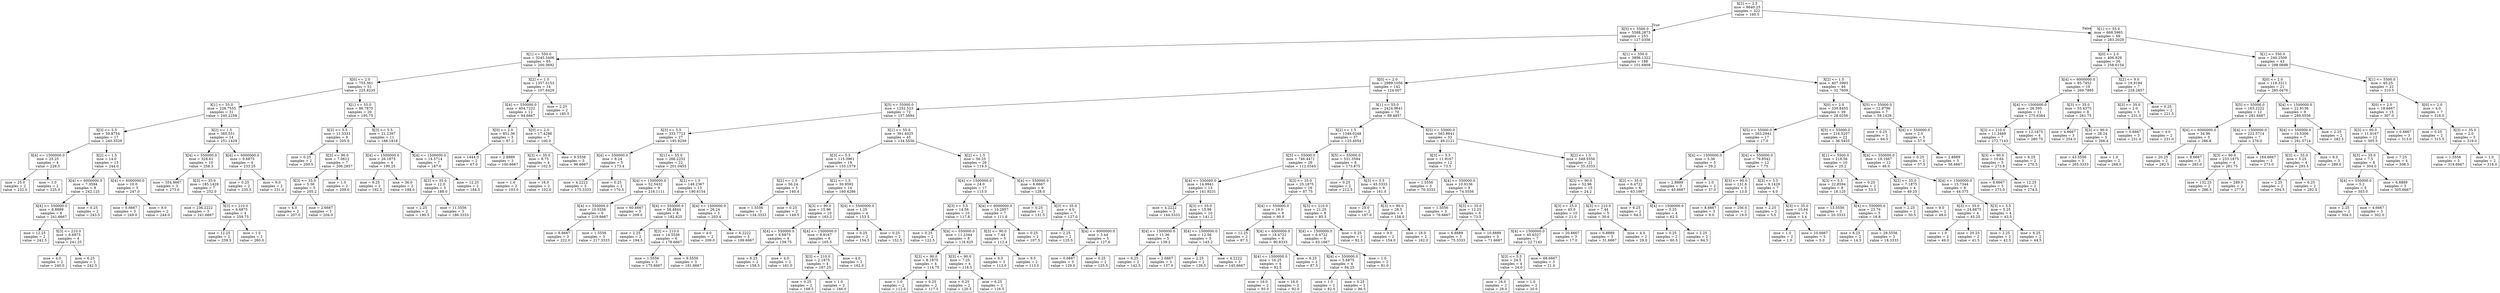 digraph Tree {
node [shape=box] ;
0 [label="X[2] <= 2.5\nmse = 8640.25\nsamples = 322\nvalue = 160.5"] ;
1 [label="X[5] <= 5500.0\nmse = 5588.2873\nsamples = 253\nvalue = 127.0356"] ;
0 -> 1 [labeldistance=2.5, labelangle=45, headlabel="True"] ;
2 [label="X[1] <= 550.0\nmse = 3245.3406\nsamples = 65\nvalue = 200.3692"] ;
1 -> 2 ;
3 [label="X[0] <= 2.0\nmse = 755.361\nsamples = 51\nvalue = 225.8235"] ;
2 -> 3 ;
4 [label="X[1] <= 55.0\nmse = 226.7555\nsamples = 31\nvalue = 245.2258"] ;
3 -> 4 ;
5 [label="X[3] <= 5.5\nmse = 59.8754\nsamples = 17\nvalue = 240.3529"] ;
4 -> 5 ;
6 [label="X[4] <= 1500000.0\nmse = 25.25\nsamples = 4\nvalue = 228.5"] ;
5 -> 6 ;
7 [label="mse = 25.0\nsamples = 2\nvalue = 232.0"] ;
6 -> 7 ;
8 [label="mse = 1.0\nsamples = 2\nvalue = 225.0"] ;
6 -> 8 ;
9 [label="X[2] <= 1.5\nmse = 14.0\nsamples = 13\nvalue = 244.0"] ;
5 -> 9 ;
10 [label="X[4] <= 6000000.0\nmse = 7.3594\nsamples = 8\nvalue = 242.125"] ;
9 -> 10 ;
11 [label="X[4] <= 550000.0\nmse = 8.8889\nsamples = 6\nvalue = 241.6667"] ;
10 -> 11 ;
12 [label="mse = 12.25\nsamples = 2\nvalue = 242.5"] ;
11 -> 12 ;
13 [label="X[3] <= 210.0\nmse = 6.6875\nsamples = 4\nvalue = 241.25"] ;
11 -> 13 ;
14 [label="mse = 4.0\nsamples = 2\nvalue = 240.0"] ;
13 -> 14 ;
15 [label="mse = 6.25\nsamples = 2\nvalue = 242.5"] ;
13 -> 15 ;
16 [label="mse = 0.25\nsamples = 2\nvalue = 243.5"] ;
10 -> 16 ;
17 [label="X[4] <= 6000000.0\nmse = 10.0\nsamples = 5\nvalue = 247.0"] ;
9 -> 17 ;
18 [label="mse = 0.6667\nsamples = 3\nvalue = 249.0"] ;
17 -> 18 ;
19 [label="mse = 9.0\nsamples = 2\nvalue = 244.0"] ;
17 -> 19 ;
20 [label="X[2] <= 1.5\nmse = 365.551\nsamples = 14\nvalue = 251.1429"] ;
4 -> 20 ;
21 [label="X[4] <= 550000.0\nmse = 328.61\nsamples = 10\nvalue = 258.3"] ;
20 -> 21 ;
22 [label="mse = 354.6667\nsamples = 3\nvalue = 273.0"] ;
21 -> 22 ;
23 [label="X[3] <= 35.0\nmse = 185.1429\nsamples = 7\nvalue = 252.0"] ;
21 -> 23 ;
24 [label="mse = 236.2222\nsamples = 3\nvalue = 241.6667"] ;
23 -> 24 ;
25 [label="X[3] <= 210.0\nmse = 6.6875\nsamples = 4\nvalue = 259.75"] ;
23 -> 25 ;
26 [label="mse = 12.25\nsamples = 2\nvalue = 259.5"] ;
25 -> 26 ;
27 [label="mse = 1.0\nsamples = 2\nvalue = 260.0"] ;
25 -> 27 ;
28 [label="X[4] <= 6000000.0\nmse = 9.6875\nsamples = 4\nvalue = 233.25"] ;
20 -> 28 ;
29 [label="mse = 0.25\nsamples = 2\nvalue = 235.5"] ;
28 -> 29 ;
30 [label="mse = 9.0\nsamples = 2\nvalue = 231.0"] ;
28 -> 30 ;
31 [label="X[1] <= 55.0\nmse = 86.7875\nsamples = 20\nvalue = 195.75"] ;
3 -> 31 ;
32 [label="X[3] <= 5.5\nmse = 11.3333\nsamples = 9\nvalue = 205.0"] ;
31 -> 32 ;
33 [label="mse = 0.25\nsamples = 2\nvalue = 200.5"] ;
32 -> 33 ;
34 [label="X[3] <= 90.0\nmse = 7.0612\nsamples = 7\nvalue = 206.2857"] ;
32 -> 34 ;
35 [label="X[3] <= 35.0\nmse = 5.36\nsamples = 5\nvalue = 205.2"] ;
34 -> 35 ;
36 [label="mse = 4.0\nsamples = 2\nvalue = 207.0"] ;
35 -> 36 ;
37 [label="mse = 2.6667\nsamples = 3\nvalue = 204.0"] ;
35 -> 37 ;
38 [label="mse = 1.0\nsamples = 2\nvalue = 209.0"] ;
34 -> 38 ;
39 [label="X[3] <= 5.5\nmse = 21.2397\nsamples = 11\nvalue = 188.1818"] ;
31 -> 39 ;
40 [label="X[4] <= 1500000.0\nmse = 26.1875\nsamples = 4\nvalue = 190.25"] ;
39 -> 40 ;
41 [label="mse = 6.25\nsamples = 2\nvalue = 192.5"] ;
40 -> 41 ;
42 [label="mse = 36.0\nsamples = 2\nvalue = 188.0"] ;
40 -> 42 ;
43 [label="X[4] <= 1500000.0\nmse = 14.5714\nsamples = 7\nvalue = 187.0"] ;
39 -> 43 ;
44 [label="X[3] <= 35.0\nmse = 12.0\nsamples = 5\nvalue = 188.0"] ;
43 -> 44 ;
45 [label="mse = 2.25\nsamples = 2\nvalue = 190.5"] ;
44 -> 45 ;
46 [label="mse = 11.5556\nsamples = 3\nvalue = 186.3333"] ;
44 -> 46 ;
47 [label="mse = 12.25\nsamples = 2\nvalue = 184.5"] ;
43 -> 47 ;
48 [label="X[2] <= 1.5\nmse = 1357.5153\nsamples = 14\nvalue = 107.6429"] ;
2 -> 48 ;
49 [label="X[4] <= 550000.0\nmse = 404.7222\nsamples = 12\nvalue = 94.6667"] ;
48 -> 49 ;
50 [label="X[0] <= 2.0\nmse = 851.36\nsamples = 5\nvalue = 87.2"] ;
49 -> 50 ;
51 [label="mse = 1444.0\nsamples = 2\nvalue = 67.0"] ;
50 -> 51 ;
52 [label="mse = 2.8889\nsamples = 3\nvalue = 100.6667"] ;
50 -> 52 ;
53 [label="X[0] <= 2.0\nmse = 17.4286\nsamples = 7\nvalue = 100.0"] ;
49 -> 53 ;
54 [label="X[3] <= 35.0\nmse = 8.75\nsamples = 4\nvalue = 102.5"] ;
53 -> 54 ;
55 [label="mse = 1.0\nsamples = 2\nvalue = 103.0"] ;
54 -> 55 ;
56 [label="mse = 16.0\nsamples = 2\nvalue = 102.0"] ;
54 -> 56 ;
57 [label="mse = 9.5556\nsamples = 3\nvalue = 96.6667"] ;
53 -> 57 ;
58 [label="mse = 2.25\nsamples = 2\nvalue = 185.5"] ;
48 -> 58 ;
59 [label="X[1] <= 550.0\nmse = 3896.1322\nsamples = 188\nvalue = 101.6809"] ;
1 -> 59 ;
60 [label="X[0] <= 2.0\nmse = 2989.1056\nsamples = 142\nvalue = 124.007"] ;
59 -> 60 ;
61 [label="X[5] <= 55000.0\nmse = 1252.523\nsamples = 72\nvalue = 157.5694"] ;
60 -> 61 ;
62 [label="X[3] <= 5.5\nmse = 333.7723\nsamples = 27\nvalue = 195.9259"] ;
61 -> 62 ;
63 [label="X[4] <= 550000.0\nmse = 8.24\nsamples = 5\nvalue = 173.4"] ;
62 -> 63 ;
64 [label="mse = 4.2222\nsamples = 3\nvalue = 175.3333"] ;
63 -> 64 ;
65 [label="mse = 0.25\nsamples = 2\nvalue = 170.5"] ;
63 -> 65 ;
66 [label="X[1] <= 55.0\nmse = 266.2252\nsamples = 22\nvalue = 201.0455"] ;
62 -> 66 ;
67 [label="X[4] <= 1500000.0\nmse = 52.5432\nsamples = 9\nvalue = 216.1111"] ;
66 -> 67 ;
68 [label="X[4] <= 550000.0\nmse = 10.5556\nsamples = 6\nvalue = 219.6667"] ;
67 -> 68 ;
69 [label="mse = 8.6667\nsamples = 3\nvalue = 222.0"] ;
68 -> 69 ;
70 [label="mse = 1.5556\nsamples = 3\nvalue = 217.3333"] ;
68 -> 70 ;
71 [label="mse = 60.6667\nsamples = 3\nvalue = 209.0"] ;
67 -> 71 ;
72 [label="X[2] <= 1.5\nmse = 148.2367\nsamples = 13\nvalue = 190.6154"] ;
66 -> 72 ;
73 [label="X[4] <= 550000.0\nmse = 58.4844\nsamples = 8\nvalue = 182.625"] ;
72 -> 73 ;
74 [label="mse = 2.25\nsamples = 2\nvalue = 194.5"] ;
73 -> 74 ;
75 [label="X[3] <= 210.0\nmse = 14.5556\nsamples = 6\nvalue = 178.6667"] ;
73 -> 75 ;
76 [label="mse = 1.5556\nsamples = 3\nvalue = 175.6667"] ;
75 -> 76 ;
77 [label="mse = 9.5556\nsamples = 3\nvalue = 181.6667"] ;
75 -> 77 ;
78 [label="X[4] <= 1500000.0\nmse = 26.24\nsamples = 5\nvalue = 203.4"] ;
72 -> 78 ;
79 [label="mse = 4.0\nsamples = 2\nvalue = 209.0"] ;
78 -> 79 ;
80 [label="mse = 6.2222\nsamples = 3\nvalue = 199.6667"] ;
78 -> 80 ;
81 [label="X[1] <= 55.0\nmse = 391.4025\nsamples = 45\nvalue = 134.5556"] ;
61 -> 81 ;
82 [label="X[3] <= 5.5\nmse = 115.3961\nsamples = 19\nvalue = 155.1579"] ;
81 -> 82 ;
83 [label="X[2] <= 1.5\nmse = 56.24\nsamples = 5\nvalue = 140.4"] ;
82 -> 83 ;
84 [label="mse = 1.5556\nsamples = 3\nvalue = 134.3333"] ;
83 -> 84 ;
85 [label="mse = 0.25\nsamples = 2\nvalue = 149.5"] ;
83 -> 85 ;
86 [label="X[2] <= 1.5\nmse = 30.9592\nsamples = 14\nvalue = 160.4286"] ;
82 -> 86 ;
87 [label="X[3] <= 90.0\nmse = 15.96\nsamples = 10\nvalue = 163.2"] ;
86 -> 87 ;
88 [label="X[4] <= 550000.0\nmse = 6.6875\nsamples = 4\nvalue = 159.75"] ;
87 -> 88 ;
89 [label="mse = 6.25\nsamples = 2\nvalue = 158.5"] ;
88 -> 89 ;
90 [label="mse = 4.0\nsamples = 2\nvalue = 161.0"] ;
88 -> 90 ;
91 [label="X[4] <= 1500000.0\nmse = 8.9167\nsamples = 6\nvalue = 165.5"] ;
87 -> 91 ;
92 [label="X[3] <= 210.0\nmse = 2.1875\nsamples = 4\nvalue = 167.25"] ;
91 -> 92 ;
93 [label="mse = 0.25\nsamples = 2\nvalue = 168.5"] ;
92 -> 93 ;
94 [label="mse = 1.0\nsamples = 2\nvalue = 166.0"] ;
92 -> 94 ;
95 [label="mse = 4.0\nsamples = 2\nvalue = 162.0"] ;
91 -> 95 ;
96 [label="X[4] <= 5500000.0\nmse = 1.25\nsamples = 4\nvalue = 153.5"] ;
86 -> 96 ;
97 [label="mse = 0.25\nsamples = 2\nvalue = 154.5"] ;
96 -> 97 ;
98 [label="mse = 0.25\nsamples = 2\nvalue = 152.5"] ;
96 -> 98 ;
99 [label="X[2] <= 1.5\nmse = 56.25\nsamples = 26\nvalue = 119.5"] ;
81 -> 99 ;
100 [label="X[4] <= 1500000.0\nmse = 24.0\nsamples = 17\nvalue = 115.0"] ;
99 -> 100 ;
101 [label="X[3] <= 5.5\nmse = 14.56\nsamples = 10\nvalue = 117.8"] ;
100 -> 101 ;
102 [label="mse = 0.25\nsamples = 2\nvalue = 122.5"] ;
101 -> 102 ;
103 [label="X[4] <= 550000.0\nmse = 11.2344\nsamples = 8\nvalue = 116.625"] ;
101 -> 103 ;
104 [label="X[3] <= 90.0\nmse = 8.1875\nsamples = 4\nvalue = 114.75"] ;
103 -> 104 ;
105 [label="mse = 1.0\nsamples = 2\nvalue = 112.0"] ;
104 -> 105 ;
106 [label="mse = 0.25\nsamples = 2\nvalue = 117.5"] ;
104 -> 106 ;
107 [label="X[3] <= 90.0\nmse = 7.25\nsamples = 4\nvalue = 118.5"] ;
103 -> 107 ;
108 [label="mse = 0.25\nsamples = 2\nvalue = 120.5"] ;
107 -> 108 ;
109 [label="mse = 6.25\nsamples = 2\nvalue = 116.5"] ;
107 -> 109 ;
110 [label="X[4] <= 6000000.0\nmse = 10.2857\nsamples = 7\nvalue = 111.0"] ;
100 -> 110 ;
111 [label="X[3] <= 90.0\nmse = 7.44\nsamples = 5\nvalue = 112.4"] ;
110 -> 111 ;
112 [label="mse = 6.0\nsamples = 3\nvalue = 112.0"] ;
111 -> 112 ;
113 [label="mse = 9.0\nsamples = 2\nvalue = 113.0"] ;
111 -> 113 ;
114 [label="mse = 0.25\nsamples = 2\nvalue = 107.5"] ;
110 -> 114 ;
115 [label="X[4] <= 550000.0\nmse = 6.6667\nsamples = 9\nvalue = 128.0"] ;
99 -> 115 ;
116 [label="mse = 0.25\nsamples = 2\nvalue = 131.5"] ;
115 -> 116 ;
117 [label="X[3] <= 35.0\nmse = 4.0\nsamples = 7\nvalue = 127.0"] ;
115 -> 117 ;
118 [label="mse = 2.25\nsamples = 2\nvalue = 125.5"] ;
117 -> 118 ;
119 [label="X[4] <= 6000000.0\nmse = 3.44\nsamples = 5\nvalue = 127.6"] ;
117 -> 119 ;
120 [label="mse = 0.6667\nsamples = 3\nvalue = 129.0"] ;
119 -> 120 ;
121 [label="mse = 0.25\nsamples = 2\nvalue = 125.5"] ;
119 -> 121 ;
122 [label="X[1] <= 55.0\nmse = 2424.9641\nsamples = 70\nvalue = 89.4857"] ;
60 -> 122 ;
123 [label="X[2] <= 1.5\nmse = 1348.0248\nsamples = 37\nvalue = 125.4054"] ;
122 -> 123 ;
124 [label="X[5] <= 55000.0\nmse = 746.4471\nsamples = 29\nvalue = 112.0345"] ;
123 -> 124 ;
125 [label="X[4] <= 550000.0\nmse = 14.9941\nsamples = 13\nvalue = 141.9231"] ;
124 -> 125 ;
126 [label="mse = 4.2222\nsamples = 3\nvalue = 144.3333"] ;
125 -> 126 ;
127 [label="X[3] <= 35.0\nmse = 15.96\nsamples = 10\nvalue = 141.2"] ;
125 -> 127 ;
128 [label="X[4] <= 1500000.0\nmse = 11.36\nsamples = 5\nvalue = 139.2"] ;
127 -> 128 ;
129 [label="mse = 6.25\nsamples = 2\nvalue = 142.5"] ;
128 -> 129 ;
130 [label="mse = 2.6667\nsamples = 3\nvalue = 137.0"] ;
128 -> 130 ;
131 [label="X[4] <= 1500000.0\nmse = 12.56\nsamples = 5\nvalue = 143.2"] ;
127 -> 131 ;
132 [label="mse = 2.25\nsamples = 2\nvalue = 139.5"] ;
131 -> 132 ;
133 [label="mse = 4.2222\nsamples = 3\nvalue = 145.6667"] ;
131 -> 133 ;
134 [label="X[3] <= 35.0\nmse = 25.1875\nsamples = 16\nvalue = 87.75"] ;
124 -> 134 ;
135 [label="X[4] <= 550000.0\nmse = 19.0\nsamples = 8\nvalue = 90.0"] ;
134 -> 135 ;
136 [label="mse = 12.25\nsamples = 2\nvalue = 87.5"] ;
135 -> 136 ;
137 [label="X[4] <= 6000000.0\nmse = 18.4722\nsamples = 6\nvalue = 90.8333"] ;
135 -> 137 ;
138 [label="X[4] <= 1500000.0\nmse = 16.25\nsamples = 4\nvalue = 92.5"] ;
137 -> 138 ;
139 [label="mse = 16.0\nsamples = 2\nvalue = 93.0"] ;
138 -> 139 ;
140 [label="mse = 16.0\nsamples = 2\nvalue = 92.0"] ;
138 -> 140 ;
141 [label="mse = 6.25\nsamples = 2\nvalue = 87.5"] ;
137 -> 141 ;
142 [label="X[3] <= 210.0\nmse = 21.25\nsamples = 8\nvalue = 85.5"] ;
134 -> 142 ;
143 [label="X[4] <= 1500000.0\nmse = 6.4722\nsamples = 6\nvalue = 83.1667"] ;
142 -> 143 ;
144 [label="X[4] <= 550000.0\nmse = 5.6875\nsamples = 4\nvalue = 84.25"] ;
143 -> 144 ;
145 [label="mse = 1.0\nsamples = 2\nvalue = 82.0"] ;
144 -> 145 ;
146 [label="mse = 0.25\nsamples = 2\nvalue = 86.5"] ;
144 -> 146 ;
147 [label="mse = 1.0\nsamples = 2\nvalue = 81.0"] ;
143 -> 147 ;
148 [label="mse = 0.25\nsamples = 2\nvalue = 92.5"] ;
142 -> 148 ;
149 [label="X[5] <= 55000.0\nmse = 531.3594\nsamples = 8\nvalue = 173.875"] ;
123 -> 149 ;
150 [label="mse = 0.25\nsamples = 2\nvalue = 212.5"] ;
149 -> 150 ;
151 [label="X[3] <= 5.5\nmse = 45.3333\nsamples = 6\nvalue = 161.0"] ;
149 -> 151 ;
152 [label="mse = 25.0\nsamples = 2\nvalue = 167.0"] ;
151 -> 152 ;
153 [label="X[3] <= 90.0\nmse = 28.5\nsamples = 4\nvalue = 158.0"] ;
151 -> 153 ;
154 [label="mse = 9.0\nsamples = 2\nvalue = 154.0"] ;
153 -> 154 ;
155 [label="mse = 16.0\nsamples = 2\nvalue = 162.0"] ;
153 -> 155 ;
156 [label="X[5] <= 55000.0\nmse = 563.8641\nsamples = 33\nvalue = 49.2121"] ;
122 -> 156 ;
157 [label="X[3] <= 5.5\nmse = 11.9167\nsamples = 12\nvalue = 73.5"] ;
156 -> 157 ;
158 [label="mse = 1.5556\nsamples = 3\nvalue = 70.3333"] ;
157 -> 158 ;
159 [label="X[4] <= 550000.0\nmse = 10.9136\nsamples = 9\nvalue = 74.5556"] ;
157 -> 159 ;
160 [label="mse = 1.5556\nsamples = 3\nvalue = 76.6667"] ;
159 -> 160 ;
161 [label="X[3] <= 35.0\nmse = 12.25\nsamples = 6\nvalue = 73.5"] ;
159 -> 161 ;
162 [label="mse = 6.8889\nsamples = 3\nvalue = 75.3333"] ;
161 -> 162 ;
163 [label="mse = 10.8889\nsamples = 3\nvalue = 71.6667"] ;
161 -> 163 ;
164 [label="X[2] <= 1.5\nmse = 349.5556\nsamples = 21\nvalue = 35.3333"] ;
156 -> 164 ;
165 [label="X[3] <= 90.0\nmse = 52.96\nsamples = 15\nvalue = 24.2"] ;
164 -> 165 ;
166 [label="X[3] <= 35.0\nmse = 45.0\nsamples = 10\nvalue = 21.0"] ;
165 -> 166 ;
167 [label="X[4] <= 1500000.0\nmse = 45.6327\nsamples = 7\nvalue = 22.7143"] ;
166 -> 167 ;
168 [label="X[3] <= 5.5\nmse = 24.5\nsamples = 4\nvalue = 24.0"] ;
167 -> 168 ;
169 [label="mse = 16.0\nsamples = 2\nvalue = 28.0"] ;
168 -> 169 ;
170 [label="mse = 1.0\nsamples = 2\nvalue = 20.0"] ;
168 -> 170 ;
171 [label="mse = 68.6667\nsamples = 3\nvalue = 21.0"] ;
167 -> 171 ;
172 [label="mse = 20.6667\nsamples = 3\nvalue = 17.0"] ;
166 -> 172 ;
173 [label="X[3] <= 210.0\nmse = 7.44\nsamples = 5\nvalue = 30.6"] ;
165 -> 173 ;
174 [label="mse = 6.8889\nsamples = 3\nvalue = 31.6667"] ;
173 -> 174 ;
175 [label="mse = 4.0\nsamples = 2\nvalue = 29.0"] ;
173 -> 175 ;
176 [label="X[3] <= 35.0\nmse = 6.4722\nsamples = 6\nvalue = 63.1667"] ;
164 -> 176 ;
177 [label="mse = 6.25\nsamples = 2\nvalue = 64.5"] ;
176 -> 177 ;
178 [label="X[4] <= 1500000.0\nmse = 5.25\nsamples = 4\nvalue = 62.5"] ;
176 -> 178 ;
179 [label="mse = 0.25\nsamples = 2\nvalue = 60.5"] ;
178 -> 179 ;
180 [label="mse = 2.25\nsamples = 2\nvalue = 64.5"] ;
178 -> 180 ;
181 [label="X[2] <= 1.5\nmse = 407.3993\nsamples = 46\nvalue = 32.7609"] ;
59 -> 181 ;
182 [label="X[0] <= 2.0\nmse = 330.8455\nsamples = 39\nvalue = 28.0256"] ;
181 -> 182 ;
183 [label="X[5] <= 55000.0\nmse = 263.2941\nsamples = 17\nvalue = 17.0"] ;
182 -> 183 ;
184 [label="X[4] <= 1500000.0\nmse = 5.36\nsamples = 5\nvalue = 39.2"] ;
183 -> 184 ;
185 [label="mse = 2.8889\nsamples = 3\nvalue = 40.6667"] ;
184 -> 185 ;
186 [label="mse = 1.0\nsamples = 2\nvalue = 37.0"] ;
184 -> 186 ;
187 [label="X[4] <= 550000.0\nmse = 79.8542\nsamples = 12\nvalue = 7.75"] ;
183 -> 187 ;
188 [label="X[3] <= 90.0\nmse = 131.6\nsamples = 5\nvalue = 13.0"] ;
187 -> 188 ;
189 [label="mse = 8.6667\nsamples = 3\nvalue = 9.0"] ;
188 -> 189 ;
190 [label="mse = 256.0\nsamples = 2\nvalue = 19.0"] ;
188 -> 190 ;
191 [label="X[3] <= 5.5\nmse = 9.1429\nsamples = 7\nvalue = 4.0"] ;
187 -> 191 ;
192 [label="mse = 2.25\nsamples = 2\nvalue = 5.5"] ;
191 -> 192 ;
193 [label="X[3] <= 35.0\nmse = 10.64\nsamples = 5\nvalue = 3.4"] ;
191 -> 193 ;
194 [label="mse = 1.0\nsamples = 2\nvalue = 1.0"] ;
193 -> 194 ;
195 [label="mse = 10.6667\nsamples = 3\nvalue = 5.0"] ;
193 -> 195 ;
196 [label="X[5] <= 55000.0\nmse = 216.5207\nsamples = 22\nvalue = 36.5455"] ;
182 -> 196 ;
197 [label="X[1] <= 5500.0\nmse = 218.56\nsamples = 10\nvalue = 25.2"] ;
196 -> 197 ;
198 [label="X[3] <= 5.5\nmse = 22.8594\nsamples = 8\nvalue = 18.125"] ;
197 -> 198 ;
199 [label="mse = 13.5556\nsamples = 3\nvalue = 20.3333"] ;
198 -> 199 ;
200 [label="X[4] <= 550000.0\nmse = 23.76\nsamples = 5\nvalue = 16.8"] ;
198 -> 200 ;
201 [label="mse = 6.25\nsamples = 2\nvalue = 14.5"] ;
200 -> 201 ;
202 [label="mse = 29.5556\nsamples = 3\nvalue = 18.3333"] ;
200 -> 202 ;
203 [label="mse = 0.25\nsamples = 2\nvalue = 53.5"] ;
197 -> 203 ;
204 [label="X[4] <= 550000.0\nmse = 18.1667\nsamples = 12\nvalue = 46.0"] ;
196 -> 204 ;
205 [label="X[3] <= 35.0\nmse = 7.1875\nsamples = 4\nvalue = 49.25"] ;
204 -> 205 ;
206 [label="mse = 2.25\nsamples = 2\nvalue = 50.5"] ;
205 -> 206 ;
207 [label="mse = 9.0\nsamples = 2\nvalue = 48.0"] ;
205 -> 207 ;
208 [label="X[4] <= 1500000.0\nmse = 15.7344\nsamples = 8\nvalue = 44.375"] ;
204 -> 208 ;
209 [label="X[3] <= 35.0\nmse = 24.6875\nsamples = 4\nvalue = 45.25"] ;
208 -> 209 ;
210 [label="mse = 1.0\nsamples = 2\nvalue = 49.0"] ;
209 -> 210 ;
211 [label="mse = 20.25\nsamples = 2\nvalue = 41.5"] ;
209 -> 211 ;
212 [label="X[3] <= 5.5\nmse = 5.25\nsamples = 4\nvalue = 43.5"] ;
208 -> 212 ;
213 [label="mse = 2.25\nsamples = 2\nvalue = 42.5"] ;
212 -> 213 ;
214 [label="mse = 6.25\nsamples = 2\nvalue = 44.5"] ;
212 -> 214 ;
215 [label="X[5] <= 55000.0\nmse = 12.9796\nsamples = 7\nvalue = 59.1429"] ;
181 -> 215 ;
216 [label="mse = 0.25\nsamples = 2\nvalue = 64.5"] ;
215 -> 216 ;
217 [label="X[4] <= 550000.0\nmse = 2.0\nsamples = 5\nvalue = 57.0"] ;
215 -> 217 ;
218 [label="mse = 0.25\nsamples = 2\nvalue = 57.5"] ;
217 -> 218 ;
219 [label="mse = 2.8889\nsamples = 3\nvalue = 56.6667"] ;
217 -> 219 ;
220 [label="X[1] <= 55.0\nmse = 668.5965\nsamples = 69\nvalue = 283.2029"] ;
0 -> 220 [labeldistance=2.5, labelangle=-45, headlabel="False"] ;
221 [label="X[0] <= 2.0\nmse = 406.929\nsamples = 26\nvalue = 258.6154"] ;
220 -> 221 ;
222 [label="X[4] <= 6000000.0\nmse = 85.7452\nsamples = 19\nvalue = 269.7895"] ;
221 -> 222 ;
223 [label="X[4] <= 1500000.0\nmse = 26.595\nsamples = 11\nvalue = 275.6364"] ;
222 -> 223 ;
224 [label="X[3] <= 210.0\nmse = 11.3469\nsamples = 7\nvalue = 272.7143"] ;
223 -> 224 ;
225 [label="X[3] <= 90.0\nmse = 10.64\nsamples = 5\nvalue = 273.6"] ;
224 -> 225 ;
226 [label="mse = 8.6667\nsamples = 3\nvalue = 273.0"] ;
225 -> 226 ;
227 [label="mse = 12.25\nsamples = 2\nvalue = 274.5"] ;
225 -> 227 ;
228 [label="mse = 6.25\nsamples = 2\nvalue = 270.5"] ;
224 -> 228 ;
229 [label="mse = 12.1875\nsamples = 4\nvalue = 280.75"] ;
223 -> 229 ;
230 [label="X[3] <= 35.0\nmse = 55.4375\nsamples = 8\nvalue = 261.75"] ;
222 -> 230 ;
231 [label="mse = 4.6667\nsamples = 3\nvalue = 254.0"] ;
230 -> 231 ;
232 [label="X[3] <= 90.0\nmse = 28.24\nsamples = 5\nvalue = 266.4"] ;
230 -> 232 ;
233 [label="mse = 43.5556\nsamples = 3\nvalue = 265.3333"] ;
232 -> 233 ;
234 [label="mse = 1.0\nsamples = 2\nvalue = 268.0"] ;
232 -> 234 ;
235 [label="X[2] <= 9.0\nmse = 19.9184\nsamples = 7\nvalue = 228.2857"] ;
221 -> 235 ;
236 [label="X[3] <= 35.0\nmse = 2.0\nsamples = 5\nvalue = 231.0"] ;
235 -> 236 ;
237 [label="mse = 0.6667\nsamples = 3\nvalue = 231.0"] ;
236 -> 237 ;
238 [label="mse = 4.0\nsamples = 2\nvalue = 231.0"] ;
236 -> 238 ;
239 [label="mse = 0.25\nsamples = 2\nvalue = 221.5"] ;
235 -> 239 ;
240 [label="X[1] <= 550.0\nmse = 240.2509\nsamples = 43\nvalue = 298.0698"] ;
220 -> 240 ;
241 [label="X[0] <= 2.0\nmse = 118.3311\nsamples = 21\nvalue = 285.0476"] ;
240 -> 241 ;
242 [label="X[5] <= 55000.0\nmse = 163.2222\nsamples = 12\nvalue = 281.6667"] ;
241 -> 242 ;
243 [label="X[4] <= 6000000.0\nmse = 34.96\nsamples = 5\nvalue = 286.8"] ;
242 -> 243 ;
244 [label="mse = 20.25\nsamples = 2\nvalue = 292.5"] ;
243 -> 244 ;
245 [label="mse = 8.6667\nsamples = 3\nvalue = 283.0"] ;
243 -> 245 ;
246 [label="X[4] <= 1500000.0\nmse = 222.5714\nsamples = 7\nvalue = 278.0"] ;
242 -> 246 ;
247 [label="X[3] <= 90.0\nmse = 233.1875\nsamples = 4\nvalue = 281.75"] ;
246 -> 247 ;
248 [label="mse = 132.25\nsamples = 2\nvalue = 286.5"] ;
247 -> 248 ;
249 [label="mse = 289.0\nsamples = 2\nvalue = 277.0"] ;
247 -> 249 ;
250 [label="mse = 164.6667\nsamples = 3\nvalue = 273.0"] ;
246 -> 250 ;
251 [label="X[4] <= 1500000.0\nmse = 22.9136\nsamples = 9\nvalue = 289.5556"] ;
241 -> 251 ;
252 [label="X[4] <= 550000.0\nmse = 10.5306\nsamples = 7\nvalue = 291.5714"] ;
251 -> 252 ;
253 [label="X[3] <= 35.0\nmse = 5.25\nsamples = 4\nvalue = 293.5"] ;
252 -> 253 ;
254 [label="mse = 2.25\nsamples = 2\nvalue = 294.5"] ;
253 -> 254 ;
255 [label="mse = 6.25\nsamples = 2\nvalue = 292.5"] ;
253 -> 255 ;
256 [label="mse = 6.0\nsamples = 3\nvalue = 289.0"] ;
252 -> 256 ;
257 [label="mse = 2.25\nsamples = 2\nvalue = 282.5"] ;
251 -> 257 ;
258 [label="X[1] <= 5500.0\nmse = 40.25\nsamples = 22\nvalue = 310.5"] ;
240 -> 258 ;
259 [label="X[0] <= 2.0\nmse = 18.6667\nsamples = 15\nvalue = 307.0"] ;
258 -> 259 ;
260 [label="X[3] <= 90.0\nmse = 11.9167\nsamples = 12\nvalue = 305.5"] ;
259 -> 260 ;
261 [label="X[3] <= 35.0\nmse = 7.5\nsamples = 8\nvalue = 304.0"] ;
260 -> 261 ;
262 [label="X[4] <= 550000.0\nmse = 5.2\nsamples = 5\nvalue = 303.0"] ;
261 -> 262 ;
263 [label="mse = 2.25\nsamples = 2\nvalue = 304.5"] ;
262 -> 263 ;
264 [label="mse = 4.6667\nsamples = 3\nvalue = 302.0"] ;
262 -> 264 ;
265 [label="mse = 6.8889\nsamples = 3\nvalue = 305.6667"] ;
261 -> 265 ;
266 [label="mse = 7.25\nsamples = 4\nvalue = 308.5"] ;
260 -> 266 ;
267 [label="mse = 0.6667\nsamples = 3\nvalue = 313.0"] ;
259 -> 267 ;
268 [label="X[0] <= 2.0\nmse = 4.0\nsamples = 7\nvalue = 318.0"] ;
258 -> 268 ;
269 [label="mse = 0.25\nsamples = 2\nvalue = 315.5"] ;
268 -> 269 ;
270 [label="X[3] <= 35.0\nmse = 2.0\nsamples = 5\nvalue = 319.0"] ;
268 -> 270 ;
271 [label="mse = 1.5556\nsamples = 3\nvalue = 319.6667"] ;
270 -> 271 ;
272 [label="mse = 1.0\nsamples = 2\nvalue = 318.0"] ;
270 -> 272 ;
}